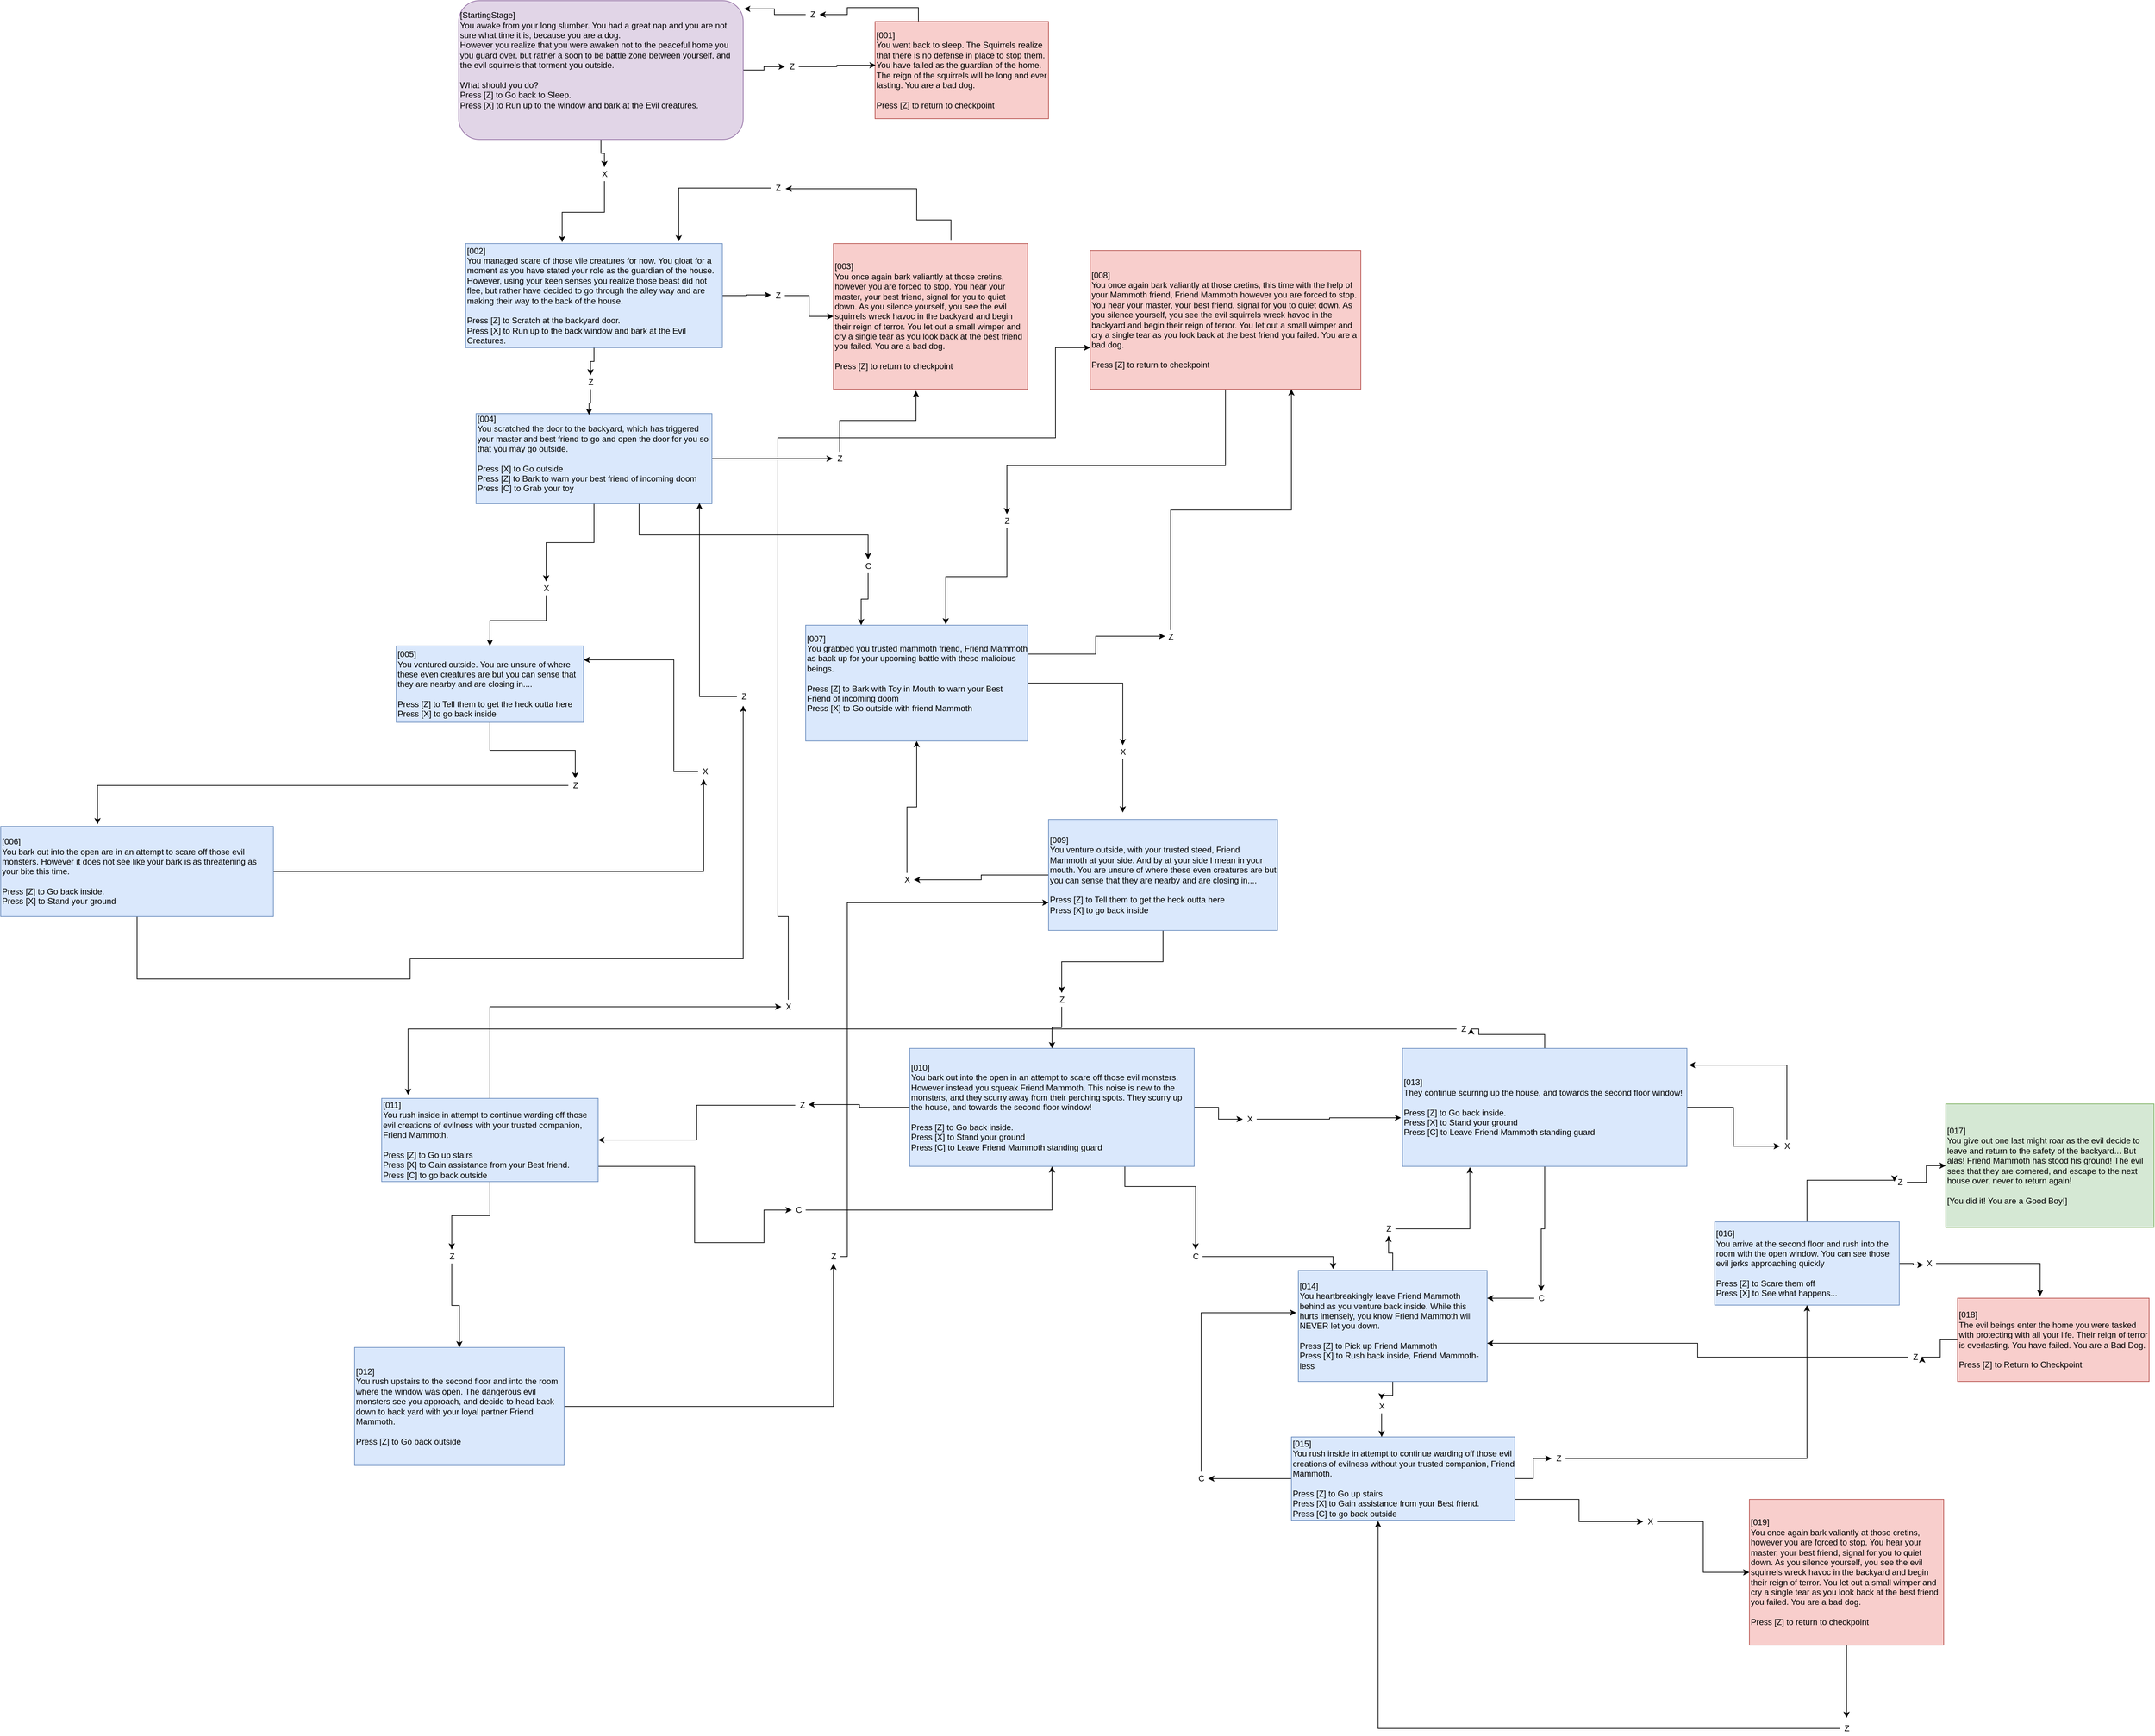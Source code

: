 <mxfile version="12.6.8" type="device"><diagram id="C5RBs43oDa-KdzZeNtuy" name="Page-1"><mxGraphModel dx="11362" dy="4867" grid="1" gridSize="10" guides="1" tooltips="1" connect="1" arrows="1" fold="1" page="1" pageScale="1" pageWidth="827" pageHeight="1169" math="0" shadow="0"><root><mxCell id="WIyWlLk6GJQsqaUBKTNV-0"/><mxCell id="WIyWlLk6GJQsqaUBKTNV-1" parent="WIyWlLk6GJQsqaUBKTNV-0"/><mxCell id="wkeLa1MZYuX9lEdDsvac-35" style="edgeStyle=orthogonalEdgeStyle;rounded=0;orthogonalLoop=1;jettySize=auto;html=1;exitX=0.5;exitY=1;exitDx=0;exitDy=0;" parent="WIyWlLk6GJQsqaUBKTNV-1" source="WIyWlLk6GJQsqaUBKTNV-3" target="wkeLa1MZYuX9lEdDsvac-34" edge="1"><mxGeometry relative="1" as="geometry"/></mxCell><mxCell id="wkeLa1MZYuX9lEdDsvac-38" style="edgeStyle=orthogonalEdgeStyle;rounded=0;orthogonalLoop=1;jettySize=auto;html=1;" parent="WIyWlLk6GJQsqaUBKTNV-1" source="WIyWlLk6GJQsqaUBKTNV-3" target="wkeLa1MZYuX9lEdDsvac-33" edge="1"><mxGeometry relative="1" as="geometry"/></mxCell><mxCell id="WIyWlLk6GJQsqaUBKTNV-3" value="&lt;div align=&quot;left&quot;&gt;[StartingStage]&lt;/div&gt;&lt;div align=&quot;left&quot;&gt;You awake from your long slumber. You had a great nap and you are not sure what time it is, because you are a dog.&lt;br&gt;However you realize that you were awaken not to the peaceful home you you guard over, but rather a soon to be battle zone between yourself, and the evil squirrels that torment you outside.&lt;/div&gt;&lt;div align=&quot;left&quot;&gt;&lt;br&gt;&lt;/div&gt;&lt;div align=&quot;left&quot;&gt;&lt;div&gt;What should you do?&lt;br&gt;Press [Z] to Go back to Sleep.&lt;br&gt;Press [X] to Run up to the window and bark at the Evil creatures.&lt;/div&gt;&lt;br&gt;&lt;br&gt;&lt;/div&gt;" style="rounded=1;whiteSpace=wrap;html=1;fontSize=12;glass=0;strokeWidth=1;shadow=0;align=left;fillColor=#e1d5e7;strokeColor=#9673a6;" parent="WIyWlLk6GJQsqaUBKTNV-1" vertex="1"><mxGeometry x="-3300" y="10" width="410" height="200" as="geometry"/></mxCell><mxCell id="wkeLa1MZYuX9lEdDsvac-43" style="edgeStyle=orthogonalEdgeStyle;rounded=0;orthogonalLoop=1;jettySize=auto;html=1;exitX=0.25;exitY=0;exitDx=0;exitDy=0;" parent="WIyWlLk6GJQsqaUBKTNV-1" source="wkeLa1MZYuX9lEdDsvac-11" target="wkeLa1MZYuX9lEdDsvac-41" edge="1"><mxGeometry relative="1" as="geometry"/></mxCell><mxCell id="wkeLa1MZYuX9lEdDsvac-11" value="&lt;div align=&quot;left&quot;&gt;[001]&lt;/div&gt;&lt;div align=&quot;left&quot;&gt;You went back to sleep. The Squirrels realize that there is no defense in place to stop them. You have failed as the guardian of the home. The reign of the squirrels will be long and ever lasting. You are a bad dog. &lt;br&gt;&lt;/div&gt;&lt;div align=&quot;left&quot;&gt;&lt;br&gt;&lt;/div&gt;&lt;div align=&quot;left&quot;&gt;Press [Z] to return to checkpoint&lt;br&gt;&lt;/div&gt;" style="rounded=0;whiteSpace=wrap;html=1;align=left;fillColor=#f8cecc;strokeColor=#b85450;" parent="WIyWlLk6GJQsqaUBKTNV-1" vertex="1"><mxGeometry x="-2700" y="40" width="250" height="140" as="geometry"/></mxCell><mxCell id="wkeLa1MZYuX9lEdDsvac-48" style="edgeStyle=orthogonalEdgeStyle;rounded=0;orthogonalLoop=1;jettySize=auto;html=1;entryX=0;entryY=0.45;entryDx=0;entryDy=0;entryPerimeter=0;" parent="WIyWlLk6GJQsqaUBKTNV-1" source="wkeLa1MZYuX9lEdDsvac-18" target="wkeLa1MZYuX9lEdDsvac-46" edge="1"><mxGeometry relative="1" as="geometry"/></mxCell><mxCell id="-oC3RL247gj_wYVzDNam-2" style="edgeStyle=orthogonalEdgeStyle;rounded=0;orthogonalLoop=1;jettySize=auto;html=1;" edge="1" parent="WIyWlLk6GJQsqaUBKTNV-1" source="wkeLa1MZYuX9lEdDsvac-18" target="-oC3RL247gj_wYVzDNam-1"><mxGeometry relative="1" as="geometry"/></mxCell><mxCell id="wkeLa1MZYuX9lEdDsvac-18" value="&lt;div align=&quot;left&quot;&gt;[002]&lt;/div&gt;&lt;div align=&quot;left&quot;&gt;You managed scare of those vile creatures for now. You gloat for a moment as you have stated your role as the guardian of the house. However, using your keen senses you realize those beast did not flee, but rather have decided to go through the alley way and are making their way to the back of the house.&lt;/div&gt;&lt;div align=&quot;left&quot;&gt;&lt;br&gt;&lt;/div&gt;&lt;div align=&quot;left&quot;&gt;Press [Z] to Scratch at the backyard door.&lt;/div&gt;&lt;div align=&quot;left&quot;&gt;Press [X] to Run up to the back window and bark at the Evil Creatures.&lt;br&gt;&lt;/div&gt;" style="rounded=0;whiteSpace=wrap;html=1;align=left;fillColor=#dae8fc;strokeColor=#6c8ebf;" parent="WIyWlLk6GJQsqaUBKTNV-1" vertex="1"><mxGeometry x="-3290" y="360" width="370" height="150" as="geometry"/></mxCell><mxCell id="wkeLa1MZYuX9lEdDsvac-54" style="edgeStyle=orthogonalEdgeStyle;rounded=0;orthogonalLoop=1;jettySize=auto;html=1;entryX=1.05;entryY=0.55;entryDx=0;entryDy=0;entryPerimeter=0;exitX=0.605;exitY=-0.019;exitDx=0;exitDy=0;exitPerimeter=0;" parent="WIyWlLk6GJQsqaUBKTNV-1" source="wkeLa1MZYuX9lEdDsvac-20" target="wkeLa1MZYuX9lEdDsvac-51" edge="1"><mxGeometry relative="1" as="geometry"><mxPoint x="-2630" y="270" as="targetPoint"/><mxPoint x="-2570" y="270" as="sourcePoint"/><Array as="points"><mxPoint x="-2640" y="326"/><mxPoint x="-2640" y="281"/></Array></mxGeometry></mxCell><mxCell id="wkeLa1MZYuX9lEdDsvac-20" value="&lt;div align=&quot;left&quot;&gt;[003]&lt;/div&gt;&lt;div align=&quot;left&quot;&gt;You once again bark valiantly at those cretins, however you are forced to stop. You hear your master, your best friend, signal for you to quiet down. As you silence yourself, you see the evil squirrels wreck havoc in the backyard and begin their reign of terror. You let out a small wimper and cry a single tear as you look back at the best friend you failed. You are a bad dog.&lt;/div&gt;&lt;div align=&quot;left&quot;&gt;&lt;br&gt;&lt;/div&gt;&lt;div align=&quot;left&quot;&gt;Press [Z] to return to checkpoint&lt;br&gt;&lt;/div&gt;" style="rounded=0;whiteSpace=wrap;html=1;align=left;fillColor=#f8cecc;strokeColor=#b85450;" parent="WIyWlLk6GJQsqaUBKTNV-1" vertex="1"><mxGeometry x="-2760" y="360" width="280" height="210" as="geometry"/></mxCell><mxCell id="wkeLa1MZYuX9lEdDsvac-39" style="edgeStyle=orthogonalEdgeStyle;rounded=0;orthogonalLoop=1;jettySize=auto;html=1;entryX=0.004;entryY=0.45;entryDx=0;entryDy=0;entryPerimeter=0;" parent="WIyWlLk6GJQsqaUBKTNV-1" source="wkeLa1MZYuX9lEdDsvac-33" target="wkeLa1MZYuX9lEdDsvac-11" edge="1"><mxGeometry relative="1" as="geometry"/></mxCell><mxCell id="wkeLa1MZYuX9lEdDsvac-33" value="Z" style="text;html=1;align=center;verticalAlign=middle;resizable=0;points=[];autosize=1;" parent="WIyWlLk6GJQsqaUBKTNV-1" vertex="1"><mxGeometry x="-2830" y="95" width="20" height="20" as="geometry"/></mxCell><mxCell id="wkeLa1MZYuX9lEdDsvac-36" style="edgeStyle=orthogonalEdgeStyle;rounded=0;orthogonalLoop=1;jettySize=auto;html=1;entryX=0.376;entryY=-0.013;entryDx=0;entryDy=0;entryPerimeter=0;" parent="WIyWlLk6GJQsqaUBKTNV-1" source="wkeLa1MZYuX9lEdDsvac-34" target="wkeLa1MZYuX9lEdDsvac-18" edge="1"><mxGeometry relative="1" as="geometry"/></mxCell><mxCell id="wkeLa1MZYuX9lEdDsvac-34" value="X" style="text;html=1;align=center;verticalAlign=middle;resizable=0;points=[];autosize=1;" parent="WIyWlLk6GJQsqaUBKTNV-1" vertex="1"><mxGeometry x="-3100" y="250" width="20" height="20" as="geometry"/></mxCell><mxCell id="wkeLa1MZYuX9lEdDsvac-42" style="edgeStyle=orthogonalEdgeStyle;rounded=0;orthogonalLoop=1;jettySize=auto;html=1;entryX=1.003;entryY=0.059;entryDx=0;entryDy=0;entryPerimeter=0;" parent="WIyWlLk6GJQsqaUBKTNV-1" source="wkeLa1MZYuX9lEdDsvac-41" target="WIyWlLk6GJQsqaUBKTNV-3" edge="1"><mxGeometry relative="1" as="geometry"/></mxCell><mxCell id="wkeLa1MZYuX9lEdDsvac-41" value="Z" style="text;html=1;align=center;verticalAlign=middle;resizable=0;points=[];autosize=1;" parent="WIyWlLk6GJQsqaUBKTNV-1" vertex="1"><mxGeometry x="-2800" y="20" width="20" height="20" as="geometry"/></mxCell><mxCell id="wkeLa1MZYuX9lEdDsvac-49" style="edgeStyle=orthogonalEdgeStyle;rounded=0;orthogonalLoop=1;jettySize=auto;html=1;entryX=0;entryY=0.5;entryDx=0;entryDy=0;" parent="WIyWlLk6GJQsqaUBKTNV-1" source="wkeLa1MZYuX9lEdDsvac-46" target="wkeLa1MZYuX9lEdDsvac-20" edge="1"><mxGeometry relative="1" as="geometry"/></mxCell><mxCell id="wkeLa1MZYuX9lEdDsvac-46" value="Z" style="text;html=1;align=center;verticalAlign=middle;resizable=0;points=[];autosize=1;" parent="WIyWlLk6GJQsqaUBKTNV-1" vertex="1"><mxGeometry x="-2850" y="425" width="20" height="20" as="geometry"/></mxCell><mxCell id="wkeLa1MZYuX9lEdDsvac-53" style="edgeStyle=orthogonalEdgeStyle;rounded=0;orthogonalLoop=1;jettySize=auto;html=1;entryX=0.83;entryY=-0.02;entryDx=0;entryDy=0;entryPerimeter=0;" parent="WIyWlLk6GJQsqaUBKTNV-1" source="wkeLa1MZYuX9lEdDsvac-51" target="wkeLa1MZYuX9lEdDsvac-18" edge="1"><mxGeometry relative="1" as="geometry"/></mxCell><mxCell id="wkeLa1MZYuX9lEdDsvac-51" value="Z" style="text;html=1;align=center;verticalAlign=middle;resizable=0;points=[];autosize=1;" parent="WIyWlLk6GJQsqaUBKTNV-1" vertex="1"><mxGeometry x="-2850" y="270" width="20" height="20" as="geometry"/></mxCell><mxCell id="-oC3RL247gj_wYVzDNam-6" style="edgeStyle=orthogonalEdgeStyle;rounded=0;orthogonalLoop=1;jettySize=auto;html=1;exitX=1;exitY=0.5;exitDx=0;exitDy=0;" edge="1" parent="WIyWlLk6GJQsqaUBKTNV-1" source="-oC3RL247gj_wYVzDNam-0" target="-oC3RL247gj_wYVzDNam-5"><mxGeometry relative="1" as="geometry"/></mxCell><mxCell id="-oC3RL247gj_wYVzDNam-11" style="edgeStyle=orthogonalEdgeStyle;rounded=0;orthogonalLoop=1;jettySize=auto;html=1;" edge="1" parent="WIyWlLk6GJQsqaUBKTNV-1" source="-oC3RL247gj_wYVzDNam-0" target="-oC3RL247gj_wYVzDNam-10"><mxGeometry relative="1" as="geometry"/></mxCell><mxCell id="-oC3RL247gj_wYVzDNam-27" style="edgeStyle=orthogonalEdgeStyle;rounded=0;orthogonalLoop=1;jettySize=auto;html=1;" edge="1" parent="WIyWlLk6GJQsqaUBKTNV-1" source="-oC3RL247gj_wYVzDNam-0" target="-oC3RL247gj_wYVzDNam-26"><mxGeometry relative="1" as="geometry"><Array as="points"><mxPoint x="-3040" y="780"/><mxPoint x="-2710" y="780"/></Array></mxGeometry></mxCell><mxCell id="-oC3RL247gj_wYVzDNam-0" value="&lt;div align=&quot;left&quot;&gt;[004]&lt;/div&gt;&lt;div align=&quot;left&quot;&gt;You scratched the door to the backyard, which has triggered your master and best friend to go and open the door for you so that you may go outside.&lt;/div&gt;&lt;div align=&quot;left&quot;&gt;&lt;br&gt;&lt;/div&gt;&lt;div align=&quot;left&quot;&gt;Press [X] to Go outside&lt;/div&gt;&lt;div align=&quot;left&quot;&gt;Press [Z] to Bark to warn your best friend of incoming doom&lt;/div&gt;&lt;div align=&quot;left&quot;&gt;Press [C] to Grab your toy&lt;br&gt;&lt;/div&gt;&lt;div align=&quot;left&quot;&gt;&lt;br&gt;&lt;/div&gt;" style="rounded=0;whiteSpace=wrap;html=1;align=left;fillColor=#dae8fc;strokeColor=#6c8ebf;" vertex="1" parent="WIyWlLk6GJQsqaUBKTNV-1"><mxGeometry x="-3275" y="605" width="340" height="130" as="geometry"/></mxCell><mxCell id="-oC3RL247gj_wYVzDNam-3" style="edgeStyle=orthogonalEdgeStyle;rounded=0;orthogonalLoop=1;jettySize=auto;html=1;entryX=0.479;entryY=0.015;entryDx=0;entryDy=0;entryPerimeter=0;" edge="1" parent="WIyWlLk6GJQsqaUBKTNV-1" source="-oC3RL247gj_wYVzDNam-1" target="-oC3RL247gj_wYVzDNam-0"><mxGeometry relative="1" as="geometry"/></mxCell><mxCell id="-oC3RL247gj_wYVzDNam-1" value="Z" style="text;html=1;align=center;verticalAlign=middle;resizable=0;points=[];autosize=1;" vertex="1" parent="WIyWlLk6GJQsqaUBKTNV-1"><mxGeometry x="-3120" y="550" width="20" height="20" as="geometry"/></mxCell><mxCell id="-oC3RL247gj_wYVzDNam-16" style="edgeStyle=orthogonalEdgeStyle;rounded=0;orthogonalLoop=1;jettySize=auto;html=1;exitX=0.5;exitY=1;exitDx=0;exitDy=0;" edge="1" parent="WIyWlLk6GJQsqaUBKTNV-1" source="-oC3RL247gj_wYVzDNam-4" target="-oC3RL247gj_wYVzDNam-15"><mxGeometry relative="1" as="geometry"/></mxCell><mxCell id="-oC3RL247gj_wYVzDNam-4" value="&lt;div align=&quot;left&quot;&gt;[005]&lt;/div&gt;&lt;div align=&quot;left&quot;&gt;You ventured outside. You are unsure of where these even creatures are but you can sense that they are nearby and are closing in....&lt;/div&gt;&lt;div align=&quot;left&quot;&gt;&lt;br&gt;&lt;/div&gt;&lt;div align=&quot;left&quot;&gt;Press [Z] to Tell them to get the heck outta here&lt;/div&gt;&lt;div align=&quot;left&quot;&gt;Press [X] to go back inside&lt;br&gt;&lt;/div&gt;" style="rounded=0;whiteSpace=wrap;html=1;align=left;fillColor=#dae8fc;strokeColor=#6c8ebf;" vertex="1" parent="WIyWlLk6GJQsqaUBKTNV-1"><mxGeometry x="-3390" y="940" width="270" height="110" as="geometry"/></mxCell><mxCell id="-oC3RL247gj_wYVzDNam-7" style="edgeStyle=orthogonalEdgeStyle;rounded=0;orthogonalLoop=1;jettySize=auto;html=1;entryX=0.425;entryY=1.01;entryDx=0;entryDy=0;entryPerimeter=0;" edge="1" parent="WIyWlLk6GJQsqaUBKTNV-1" source="-oC3RL247gj_wYVzDNam-5" target="wkeLa1MZYuX9lEdDsvac-20"><mxGeometry relative="1" as="geometry"/></mxCell><mxCell id="-oC3RL247gj_wYVzDNam-5" value="Z" style="text;html=1;align=center;verticalAlign=middle;resizable=0;points=[];autosize=1;" vertex="1" parent="WIyWlLk6GJQsqaUBKTNV-1"><mxGeometry x="-2761" y="660" width="20" height="20" as="geometry"/></mxCell><mxCell id="-oC3RL247gj_wYVzDNam-12" style="edgeStyle=orthogonalEdgeStyle;rounded=0;orthogonalLoop=1;jettySize=auto;html=1;" edge="1" parent="WIyWlLk6GJQsqaUBKTNV-1" source="-oC3RL247gj_wYVzDNam-10" target="-oC3RL247gj_wYVzDNam-4"><mxGeometry relative="1" as="geometry"/></mxCell><mxCell id="-oC3RL247gj_wYVzDNam-10" value="X" style="text;html=1;align=center;verticalAlign=middle;resizable=0;points=[];autosize=1;" vertex="1" parent="WIyWlLk6GJQsqaUBKTNV-1"><mxGeometry x="-3184" y="847" width="20" height="20" as="geometry"/></mxCell><mxCell id="-oC3RL247gj_wYVzDNam-22" style="edgeStyle=orthogonalEdgeStyle;rounded=0;orthogonalLoop=1;jettySize=auto;html=1;entryX=0.4;entryY=1.05;entryDx=0;entryDy=0;entryPerimeter=0;" edge="1" parent="WIyWlLk6GJQsqaUBKTNV-1" source="-oC3RL247gj_wYVzDNam-13" target="-oC3RL247gj_wYVzDNam-18"><mxGeometry relative="1" as="geometry"/></mxCell><mxCell id="-oC3RL247gj_wYVzDNam-24" style="edgeStyle=orthogonalEdgeStyle;rounded=0;orthogonalLoop=1;jettySize=auto;html=1;entryX=0.45;entryY=1.15;entryDx=0;entryDy=0;entryPerimeter=0;" edge="1" parent="WIyWlLk6GJQsqaUBKTNV-1" source="-oC3RL247gj_wYVzDNam-13" target="-oC3RL247gj_wYVzDNam-23"><mxGeometry relative="1" as="geometry"><Array as="points"><mxPoint x="-3763" y="1420"/><mxPoint x="-3370" y="1420"/><mxPoint x="-3370" y="1390"/><mxPoint x="-2890" y="1390"/></Array></mxGeometry></mxCell><mxCell id="-oC3RL247gj_wYVzDNam-13" value="&lt;div align=&quot;left&quot;&gt;[006]&lt;/div&gt;&lt;div align=&quot;left&quot;&gt;You bark out into the open are in an attempt to scare off those evil monsters. However it does not see like your bark is as threatening as your bite this time.&lt;/div&gt;&lt;div align=&quot;left&quot;&gt;&lt;br&gt;&lt;/div&gt;&lt;div align=&quot;left&quot;&gt;Press [Z] to Go back inside.&lt;/div&gt;&lt;div align=&quot;left&quot;&gt;Press [X] to Stand your ground&lt;br&gt;&lt;/div&gt;" style="rounded=0;whiteSpace=wrap;html=1;align=left;fillColor=#dae8fc;strokeColor=#6c8ebf;" vertex="1" parent="WIyWlLk6GJQsqaUBKTNV-1"><mxGeometry x="-3960" y="1200" width="393" height="130" as="geometry"/></mxCell><mxCell id="-oC3RL247gj_wYVzDNam-17" style="edgeStyle=orthogonalEdgeStyle;rounded=0;orthogonalLoop=1;jettySize=auto;html=1;entryX=0.355;entryY=-0.023;entryDx=0;entryDy=0;entryPerimeter=0;" edge="1" parent="WIyWlLk6GJQsqaUBKTNV-1" source="-oC3RL247gj_wYVzDNam-15" target="-oC3RL247gj_wYVzDNam-13"><mxGeometry relative="1" as="geometry"/></mxCell><mxCell id="-oC3RL247gj_wYVzDNam-15" value="Z" style="text;html=1;align=center;verticalAlign=middle;resizable=0;points=[];autosize=1;" vertex="1" parent="WIyWlLk6GJQsqaUBKTNV-1"><mxGeometry x="-3142" y="1131" width="20" height="20" as="geometry"/></mxCell><mxCell id="-oC3RL247gj_wYVzDNam-21" style="edgeStyle=orthogonalEdgeStyle;rounded=0;orthogonalLoop=1;jettySize=auto;html=1;entryX=1;entryY=0.182;entryDx=0;entryDy=0;entryPerimeter=0;" edge="1" parent="WIyWlLk6GJQsqaUBKTNV-1" source="-oC3RL247gj_wYVzDNam-18" target="-oC3RL247gj_wYVzDNam-4"><mxGeometry relative="1" as="geometry"><Array as="points"><mxPoint x="-2990" y="1121"/><mxPoint x="-2990" y="960"/></Array></mxGeometry></mxCell><mxCell id="-oC3RL247gj_wYVzDNam-18" value="X" style="text;html=1;align=center;verticalAlign=middle;resizable=0;points=[];autosize=1;" vertex="1" parent="WIyWlLk6GJQsqaUBKTNV-1"><mxGeometry x="-2955" y="1111" width="20" height="20" as="geometry"/></mxCell><mxCell id="-oC3RL247gj_wYVzDNam-25" style="edgeStyle=orthogonalEdgeStyle;rounded=0;orthogonalLoop=1;jettySize=auto;html=1;entryX=0.947;entryY=0.992;entryDx=0;entryDy=0;entryPerimeter=0;" edge="1" parent="WIyWlLk6GJQsqaUBKTNV-1" source="-oC3RL247gj_wYVzDNam-23" target="-oC3RL247gj_wYVzDNam-0"><mxGeometry relative="1" as="geometry"/></mxCell><mxCell id="-oC3RL247gj_wYVzDNam-23" value="Z" style="text;html=1;align=center;verticalAlign=middle;resizable=0;points=[];autosize=1;" vertex="1" parent="WIyWlLk6GJQsqaUBKTNV-1"><mxGeometry x="-2899" y="1003" width="20" height="20" as="geometry"/></mxCell><mxCell id="-oC3RL247gj_wYVzDNam-29" style="edgeStyle=orthogonalEdgeStyle;rounded=0;orthogonalLoop=1;jettySize=auto;html=1;entryX=0.25;entryY=0;entryDx=0;entryDy=0;" edge="1" parent="WIyWlLk6GJQsqaUBKTNV-1" source="-oC3RL247gj_wYVzDNam-26" target="-oC3RL247gj_wYVzDNam-28"><mxGeometry relative="1" as="geometry"/></mxCell><mxCell id="-oC3RL247gj_wYVzDNam-26" value="C" style="text;html=1;align=center;verticalAlign=middle;resizable=0;points=[];autosize=1;" vertex="1" parent="WIyWlLk6GJQsqaUBKTNV-1"><mxGeometry x="-2720" y="815" width="20" height="20" as="geometry"/></mxCell><mxCell id="-oC3RL247gj_wYVzDNam-37" style="edgeStyle=orthogonalEdgeStyle;rounded=0;orthogonalLoop=1;jettySize=auto;html=1;exitX=1;exitY=0.25;exitDx=0;exitDy=0;entryX=0.1;entryY=0.45;entryDx=0;entryDy=0;entryPerimeter=0;" edge="1" parent="WIyWlLk6GJQsqaUBKTNV-1" source="-oC3RL247gj_wYVzDNam-28" target="-oC3RL247gj_wYVzDNam-36"><mxGeometry relative="1" as="geometry"/></mxCell><mxCell id="-oC3RL247gj_wYVzDNam-48" style="edgeStyle=orthogonalEdgeStyle;rounded=0;orthogonalLoop=1;jettySize=auto;html=1;" edge="1" parent="WIyWlLk6GJQsqaUBKTNV-1" source="-oC3RL247gj_wYVzDNam-28" target="-oC3RL247gj_wYVzDNam-47"><mxGeometry relative="1" as="geometry"><mxPoint x="-2320" y="1020" as="targetPoint"/></mxGeometry></mxCell><mxCell id="-oC3RL247gj_wYVzDNam-28" value="&lt;div align=&quot;left&quot;&gt;[007]&lt;/div&gt;&lt;div align=&quot;left&quot;&gt;You grabbed you trusted mammoth friend, Friend Mammoth as back up for your upcoming battle with these malicious beings.&lt;/div&gt;&lt;div align=&quot;left&quot;&gt;&lt;br&gt;&lt;/div&gt;&lt;div align=&quot;left&quot;&gt;Press [Z] to Bark with Toy in Mouth to warn your Best Friend of incoming doom&lt;/div&gt;&lt;div align=&quot;left&quot;&gt;Press [X] to Go outside with friend Mammoth&lt;br&gt;&lt;/div&gt;&lt;div align=&quot;left&quot;&gt;&lt;br&gt;&lt;/div&gt;&lt;div align=&quot;left&quot;&gt;&lt;br&gt;&lt;/div&gt;" style="rounded=0;whiteSpace=wrap;html=1;align=left;fillColor=#dae8fc;strokeColor=#6c8ebf;" vertex="1" parent="WIyWlLk6GJQsqaUBKTNV-1"><mxGeometry x="-2800" y="910" width="320" height="167" as="geometry"/></mxCell><mxCell id="-oC3RL247gj_wYVzDNam-33" style="edgeStyle=orthogonalEdgeStyle;rounded=0;orthogonalLoop=1;jettySize=auto;html=1;" edge="1" parent="WIyWlLk6GJQsqaUBKTNV-1" source="-oC3RL247gj_wYVzDNam-30" target="-oC3RL247gj_wYVzDNam-32"><mxGeometry relative="1" as="geometry"><mxPoint x="-2350" y="780" as="targetPoint"/><Array as="points"><mxPoint x="-2195" y="680"/><mxPoint x="-2510" y="680"/></Array></mxGeometry></mxCell><mxCell id="-oC3RL247gj_wYVzDNam-30" value="&lt;div align=&quot;left&quot;&gt;[008]&lt;/div&gt;&lt;div align=&quot;left&quot;&gt;You once again bark valiantly at those cretins, this time with the help of your Mammoth friend, Friend Mammoth however you are forced to stop. You hear your master, your best friend, signal for you to quiet down. As you silence yourself, you see the evil squirrels wreck havoc in the backyard and begin their reign of terror. You let out a small wimper and cry a single tear as you look back at the best friend you failed. You are a bad dog.&lt;/div&gt;&lt;div align=&quot;left&quot;&gt;&lt;br&gt;&lt;/div&gt;&lt;div align=&quot;left&quot;&gt;Press [Z] to return to checkpoint&lt;br&gt;&lt;/div&gt;" style="rounded=0;whiteSpace=wrap;html=1;align=left;fillColor=#f8cecc;strokeColor=#b85450;" vertex="1" parent="WIyWlLk6GJQsqaUBKTNV-1"><mxGeometry x="-2390" y="370" width="390" height="200" as="geometry"/></mxCell><mxCell id="-oC3RL247gj_wYVzDNam-35" style="edgeStyle=orthogonalEdgeStyle;rounded=0;orthogonalLoop=1;jettySize=auto;html=1;entryX=0.631;entryY=-0.006;entryDx=0;entryDy=0;entryPerimeter=0;" edge="1" parent="WIyWlLk6GJQsqaUBKTNV-1" source="-oC3RL247gj_wYVzDNam-32" target="-oC3RL247gj_wYVzDNam-28"><mxGeometry relative="1" as="geometry"/></mxCell><mxCell id="-oC3RL247gj_wYVzDNam-32" value="Z" style="text;html=1;align=center;verticalAlign=middle;resizable=0;points=[];autosize=1;" vertex="1" parent="WIyWlLk6GJQsqaUBKTNV-1"><mxGeometry x="-2520" y="750" width="20" height="20" as="geometry"/></mxCell><mxCell id="-oC3RL247gj_wYVzDNam-38" style="edgeStyle=orthogonalEdgeStyle;rounded=0;orthogonalLoop=1;jettySize=auto;html=1;" edge="1" parent="WIyWlLk6GJQsqaUBKTNV-1" source="-oC3RL247gj_wYVzDNam-36" target="-oC3RL247gj_wYVzDNam-30"><mxGeometry relative="1" as="geometry"><Array as="points"><mxPoint x="-2274" y="744"/><mxPoint x="-2100" y="744"/></Array></mxGeometry></mxCell><mxCell id="-oC3RL247gj_wYVzDNam-36" value="Z" style="text;html=1;align=center;verticalAlign=middle;resizable=0;points=[];autosize=1;" vertex="1" parent="WIyWlLk6GJQsqaUBKTNV-1"><mxGeometry x="-2284" y="917" width="20" height="20" as="geometry"/></mxCell><mxCell id="-oC3RL247gj_wYVzDNam-45" style="edgeStyle=orthogonalEdgeStyle;rounded=0;orthogonalLoop=1;jettySize=auto;html=1;exitX=0;exitY=0.5;exitDx=0;exitDy=0;" edge="1" parent="WIyWlLk6GJQsqaUBKTNV-1" source="-oC3RL247gj_wYVzDNam-39" target="-oC3RL247gj_wYVzDNam-44"><mxGeometry relative="1" as="geometry"/></mxCell><mxCell id="-oC3RL247gj_wYVzDNam-51" style="edgeStyle=orthogonalEdgeStyle;rounded=0;orthogonalLoop=1;jettySize=auto;html=1;" edge="1" parent="WIyWlLk6GJQsqaUBKTNV-1" source="-oC3RL247gj_wYVzDNam-39" target="-oC3RL247gj_wYVzDNam-50"><mxGeometry relative="1" as="geometry"/></mxCell><mxCell id="-oC3RL247gj_wYVzDNam-39" value="&lt;div align=&quot;left&quot;&gt;[009]&lt;/div&gt;&lt;div align=&quot;left&quot;&gt;You venture outside, with your trusted steed, Friend Mammoth at your side. And by at your side I mean in your mouth. You are unsure of where these even creatures are but you can sense that they are nearby and are closing in....&lt;/div&gt;&lt;div align=&quot;left&quot;&gt;&lt;br&gt;&lt;/div&gt;&lt;div align=&quot;left&quot;&gt;Press [Z] to Tell them to get the heck outta here&lt;/div&gt;&lt;div align=&quot;left&quot;&gt;Press [X] to go back inside&lt;br&gt;&lt;/div&gt;" style="rounded=0;whiteSpace=wrap;html=1;align=left;fillColor=#dae8fc;strokeColor=#6c8ebf;" vertex="1" parent="WIyWlLk6GJQsqaUBKTNV-1"><mxGeometry x="-2450" y="1190" width="330" height="160" as="geometry"/></mxCell><mxCell id="-oC3RL247gj_wYVzDNam-55" style="edgeStyle=orthogonalEdgeStyle;rounded=0;orthogonalLoop=1;jettySize=auto;html=1;entryX=0.95;entryY=0.45;entryDx=0;entryDy=0;entryPerimeter=0;" edge="1" parent="WIyWlLk6GJQsqaUBKTNV-1" source="-oC3RL247gj_wYVzDNam-43" target="-oC3RL247gj_wYVzDNam-54"><mxGeometry relative="1" as="geometry"/></mxCell><mxCell id="-oC3RL247gj_wYVzDNam-79" style="edgeStyle=orthogonalEdgeStyle;rounded=0;orthogonalLoop=1;jettySize=auto;html=1;" edge="1" parent="WIyWlLk6GJQsqaUBKTNV-1" source="-oC3RL247gj_wYVzDNam-43" target="-oC3RL247gj_wYVzDNam-78"><mxGeometry relative="1" as="geometry"/></mxCell><mxCell id="-oC3RL247gj_wYVzDNam-123" style="edgeStyle=orthogonalEdgeStyle;rounded=0;orthogonalLoop=1;jettySize=auto;html=1;" edge="1" parent="WIyWlLk6GJQsqaUBKTNV-1" source="-oC3RL247gj_wYVzDNam-43" target="-oC3RL247gj_wYVzDNam-122"><mxGeometry relative="1" as="geometry"><Array as="points"><mxPoint x="-2340" y="1719"/><mxPoint x="-2238" y="1719"/></Array></mxGeometry></mxCell><mxCell id="-oC3RL247gj_wYVzDNam-43" value="&lt;div align=&quot;left&quot;&gt;[010]&lt;/div&gt;&lt;div align=&quot;left&quot;&gt;You bark out into the open in an attempt to scare off those evil monsters. However instead you squeak Friend Mammoth. This noise is new to the monsters, and they scurry away from their perching spots. They scurry up the house, and towards the second floor window!&lt;/div&gt;&lt;div align=&quot;left&quot;&gt;&lt;br&gt;&lt;/div&gt;&lt;div align=&quot;left&quot;&gt;Press [Z] to Go back inside.&lt;/div&gt;&lt;div align=&quot;left&quot;&gt;Press [X] to Stand your ground&lt;/div&gt;&lt;div align=&quot;left&quot;&gt;Press [C] to Leave Friend Mammoth standing guard&lt;br&gt;&lt;/div&gt;" style="rounded=0;whiteSpace=wrap;html=1;align=left;fillColor=#dae8fc;strokeColor=#6c8ebf;" vertex="1" parent="WIyWlLk6GJQsqaUBKTNV-1"><mxGeometry x="-2650" y="1520" width="410" height="170" as="geometry"/></mxCell><mxCell id="-oC3RL247gj_wYVzDNam-46" style="edgeStyle=orthogonalEdgeStyle;rounded=0;orthogonalLoop=1;jettySize=auto;html=1;" edge="1" parent="WIyWlLk6GJQsqaUBKTNV-1" source="-oC3RL247gj_wYVzDNam-44" target="-oC3RL247gj_wYVzDNam-28"><mxGeometry relative="1" as="geometry"/></mxCell><mxCell id="-oC3RL247gj_wYVzDNam-44" value="X" style="text;html=1;align=center;verticalAlign=middle;resizable=0;points=[];autosize=1;" vertex="1" parent="WIyWlLk6GJQsqaUBKTNV-1"><mxGeometry x="-2664" y="1267" width="20" height="20" as="geometry"/></mxCell><mxCell id="-oC3RL247gj_wYVzDNam-49" style="edgeStyle=orthogonalEdgeStyle;rounded=0;orthogonalLoop=1;jettySize=auto;html=1;" edge="1" parent="WIyWlLk6GJQsqaUBKTNV-1" source="-oC3RL247gj_wYVzDNam-47"><mxGeometry relative="1" as="geometry"><mxPoint x="-2343" y="1180" as="targetPoint"/></mxGeometry></mxCell><mxCell id="-oC3RL247gj_wYVzDNam-47" value="X" style="text;html=1;align=center;verticalAlign=middle;resizable=0;points=[];autosize=1;" vertex="1" parent="WIyWlLk6GJQsqaUBKTNV-1"><mxGeometry x="-2353" y="1083" width="20" height="20" as="geometry"/></mxCell><mxCell id="-oC3RL247gj_wYVzDNam-52" style="edgeStyle=orthogonalEdgeStyle;rounded=0;orthogonalLoop=1;jettySize=auto;html=1;" edge="1" parent="WIyWlLk6GJQsqaUBKTNV-1" source="-oC3RL247gj_wYVzDNam-50" target="-oC3RL247gj_wYVzDNam-43"><mxGeometry relative="1" as="geometry"/></mxCell><mxCell id="-oC3RL247gj_wYVzDNam-50" value="Z" style="text;html=1;align=center;verticalAlign=middle;resizable=0;points=[];autosize=1;" vertex="1" parent="WIyWlLk6GJQsqaUBKTNV-1"><mxGeometry x="-2441" y="1440" width="20" height="20" as="geometry"/></mxCell><mxCell id="-oC3RL247gj_wYVzDNam-57" style="edgeStyle=orthogonalEdgeStyle;rounded=0;orthogonalLoop=1;jettySize=auto;html=1;" edge="1" parent="WIyWlLk6GJQsqaUBKTNV-1" source="-oC3RL247gj_wYVzDNam-53" target="-oC3RL247gj_wYVzDNam-58"><mxGeometry relative="1" as="geometry"><mxPoint x="-3084" y="1800" as="targetPoint"/></mxGeometry></mxCell><mxCell id="-oC3RL247gj_wYVzDNam-68" style="edgeStyle=orthogonalEdgeStyle;rounded=0;orthogonalLoop=1;jettySize=auto;html=1;" edge="1" parent="WIyWlLk6GJQsqaUBKTNV-1" source="-oC3RL247gj_wYVzDNam-53" target="-oC3RL247gj_wYVzDNam-67"><mxGeometry relative="1" as="geometry"><Array as="points"><mxPoint x="-3084" y="1460"/><mxPoint x="-2820" y="1460"/></Array></mxGeometry></mxCell><mxCell id="-oC3RL247gj_wYVzDNam-71" style="edgeStyle=orthogonalEdgeStyle;rounded=0;orthogonalLoop=1;jettySize=auto;html=1;entryX=0;entryY=0.5;entryDx=0;entryDy=0;entryPerimeter=0;" edge="1" parent="WIyWlLk6GJQsqaUBKTNV-1" source="-oC3RL247gj_wYVzDNam-53" target="-oC3RL247gj_wYVzDNam-70"><mxGeometry relative="1" as="geometry"><mxPoint x="-2570" y="1800" as="targetPoint"/><Array as="points"><mxPoint x="-2960" y="1690"/><mxPoint x="-2960" y="1800"/><mxPoint x="-2860" y="1800"/></Array></mxGeometry></mxCell><mxCell id="-oC3RL247gj_wYVzDNam-53" value="&lt;div align=&quot;left&quot;&gt;[011]&lt;/div&gt;&lt;div align=&quot;left&quot;&gt;You rush inside in attempt to continue warding off those evil creations of evilness with your trusted companion, Friend Mammoth.&lt;/div&gt;&lt;div align=&quot;left&quot;&gt;&lt;br&gt;&lt;/div&gt;&lt;div align=&quot;left&quot;&gt;Press [Z] to Go up stairs&lt;/div&gt;&lt;div align=&quot;left&quot;&gt;Press [X] to Gain assistance from your Best friend.&lt;/div&gt;&lt;div align=&quot;left&quot;&gt;Press [C] to go back outside&lt;br&gt;&lt;/div&gt;" style="rounded=0;whiteSpace=wrap;html=1;align=left;fillColor=#dae8fc;strokeColor=#6c8ebf;" vertex="1" parent="WIyWlLk6GJQsqaUBKTNV-1"><mxGeometry x="-3411" y="1592" width="312" height="120" as="geometry"/></mxCell><mxCell id="-oC3RL247gj_wYVzDNam-56" style="edgeStyle=orthogonalEdgeStyle;rounded=0;orthogonalLoop=1;jettySize=auto;html=1;entryX=1;entryY=0.5;entryDx=0;entryDy=0;" edge="1" parent="WIyWlLk6GJQsqaUBKTNV-1" source="-oC3RL247gj_wYVzDNam-54" target="-oC3RL247gj_wYVzDNam-53"><mxGeometry relative="1" as="geometry"/></mxCell><mxCell id="-oC3RL247gj_wYVzDNam-54" value="Z" style="text;html=1;align=center;verticalAlign=middle;resizable=0;points=[];autosize=1;" vertex="1" parent="WIyWlLk6GJQsqaUBKTNV-1"><mxGeometry x="-2815" y="1592" width="20" height="20" as="geometry"/></mxCell><mxCell id="-oC3RL247gj_wYVzDNam-62" style="edgeStyle=orthogonalEdgeStyle;rounded=0;orthogonalLoop=1;jettySize=auto;html=1;" edge="1" parent="WIyWlLk6GJQsqaUBKTNV-1" source="-oC3RL247gj_wYVzDNam-58" target="-oC3RL247gj_wYVzDNam-61"><mxGeometry relative="1" as="geometry"/></mxCell><mxCell id="-oC3RL247gj_wYVzDNam-58" value="Z" style="text;html=1;align=center;verticalAlign=middle;resizable=0;points=[];autosize=1;" vertex="1" parent="WIyWlLk6GJQsqaUBKTNV-1"><mxGeometry x="-3320" y="1810" width="20" height="20" as="geometry"/></mxCell><mxCell id="-oC3RL247gj_wYVzDNam-65" style="edgeStyle=orthogonalEdgeStyle;rounded=0;orthogonalLoop=1;jettySize=auto;html=1;" edge="1" parent="WIyWlLk6GJQsqaUBKTNV-1" source="-oC3RL247gj_wYVzDNam-61" target="-oC3RL247gj_wYVzDNam-64"><mxGeometry relative="1" as="geometry"/></mxCell><mxCell id="-oC3RL247gj_wYVzDNam-61" value="&lt;div align=&quot;left&quot;&gt;[012]&lt;/div&gt;&lt;div align=&quot;left&quot;&gt;You rush upstairs to the second floor and into the room where the window was open. The dangerous evil monsters see you approach, and decide to head back down to back yard with your loyal partner Friend Mammoth.&lt;/div&gt;&lt;div align=&quot;left&quot;&gt;&lt;br&gt;&lt;/div&gt;&lt;div align=&quot;left&quot;&gt;Press [Z] to Go back outside&lt;br&gt;&lt;/div&gt;" style="rounded=0;whiteSpace=wrap;html=1;align=left;fillColor=#dae8fc;strokeColor=#6c8ebf;" vertex="1" parent="WIyWlLk6GJQsqaUBKTNV-1"><mxGeometry x="-3450" y="1951" width="302" height="170" as="geometry"/></mxCell><mxCell id="-oC3RL247gj_wYVzDNam-66" style="edgeStyle=orthogonalEdgeStyle;rounded=0;orthogonalLoop=1;jettySize=auto;html=1;entryX=0;entryY=0.75;entryDx=0;entryDy=0;" edge="1" parent="WIyWlLk6GJQsqaUBKTNV-1" source="-oC3RL247gj_wYVzDNam-64" target="-oC3RL247gj_wYVzDNam-39"><mxGeometry relative="1" as="geometry"><Array as="points"><mxPoint x="-2740" y="1820"/><mxPoint x="-2740" y="1310"/></Array></mxGeometry></mxCell><mxCell id="-oC3RL247gj_wYVzDNam-64" value="Z" style="text;html=1;align=center;verticalAlign=middle;resizable=0;points=[];autosize=1;" vertex="1" parent="WIyWlLk6GJQsqaUBKTNV-1"><mxGeometry x="-2770" y="1810" width="20" height="20" as="geometry"/></mxCell><mxCell id="-oC3RL247gj_wYVzDNam-69" style="edgeStyle=orthogonalEdgeStyle;rounded=0;orthogonalLoop=1;jettySize=auto;html=1;entryX=0;entryY=0.7;entryDx=0;entryDy=0;entryPerimeter=0;" edge="1" parent="WIyWlLk6GJQsqaUBKTNV-1" source="-oC3RL247gj_wYVzDNam-67" target="-oC3RL247gj_wYVzDNam-30"><mxGeometry relative="1" as="geometry"><mxPoint x="-2830" y="730" as="targetPoint"/><Array as="points"><mxPoint x="-2825" y="1330"/><mxPoint x="-2840" y="1330"/><mxPoint x="-2840" y="640"/><mxPoint x="-2440" y="640"/><mxPoint x="-2440" y="510"/></Array></mxGeometry></mxCell><mxCell id="-oC3RL247gj_wYVzDNam-67" value="X" style="text;html=1;align=center;verticalAlign=middle;resizable=0;points=[];autosize=1;" vertex="1" parent="WIyWlLk6GJQsqaUBKTNV-1"><mxGeometry x="-2835" y="1450" width="20" height="20" as="geometry"/></mxCell><mxCell id="-oC3RL247gj_wYVzDNam-76" style="edgeStyle=orthogonalEdgeStyle;rounded=0;orthogonalLoop=1;jettySize=auto;html=1;" edge="1" parent="WIyWlLk6GJQsqaUBKTNV-1" source="-oC3RL247gj_wYVzDNam-70" target="-oC3RL247gj_wYVzDNam-43"><mxGeometry relative="1" as="geometry"/></mxCell><mxCell id="-oC3RL247gj_wYVzDNam-70" value="C" style="text;html=1;align=center;verticalAlign=middle;resizable=0;points=[];autosize=1;" vertex="1" parent="WIyWlLk6GJQsqaUBKTNV-1"><mxGeometry x="-2820" y="1743" width="20" height="20" as="geometry"/></mxCell><mxCell id="-oC3RL247gj_wYVzDNam-82" style="edgeStyle=orthogonalEdgeStyle;rounded=0;orthogonalLoop=1;jettySize=auto;html=1;entryX=1.05;entryY=0.45;entryDx=0;entryDy=0;entryPerimeter=0;" edge="1" parent="WIyWlLk6GJQsqaUBKTNV-1" source="-oC3RL247gj_wYVzDNam-77" target="-oC3RL247gj_wYVzDNam-81"><mxGeometry relative="1" as="geometry"><Array as="points"><mxPoint x="-1735" y="1500"/><mxPoint x="-1830" y="1500"/><mxPoint x="-1830" y="1492"/></Array></mxGeometry></mxCell><mxCell id="-oC3RL247gj_wYVzDNam-85" style="edgeStyle=orthogonalEdgeStyle;rounded=0;orthogonalLoop=1;jettySize=auto;html=1;" edge="1" parent="WIyWlLk6GJQsqaUBKTNV-1" source="-oC3RL247gj_wYVzDNam-77" target="-oC3RL247gj_wYVzDNam-84"><mxGeometry relative="1" as="geometry"/></mxCell><mxCell id="-oC3RL247gj_wYVzDNam-96" style="edgeStyle=orthogonalEdgeStyle;rounded=0;orthogonalLoop=1;jettySize=auto;html=1;" edge="1" parent="WIyWlLk6GJQsqaUBKTNV-1" source="-oC3RL247gj_wYVzDNam-77" target="-oC3RL247gj_wYVzDNam-95"><mxGeometry relative="1" as="geometry"/></mxCell><mxCell id="-oC3RL247gj_wYVzDNam-77" value="&lt;div align=&quot;left&quot;&gt;[013]&lt;/div&gt;&lt;div align=&quot;left&quot;&gt;They continue scurring up the house, and towards the second floor window!&lt;/div&gt;&lt;div align=&quot;left&quot;&gt;&lt;br&gt;&lt;/div&gt;&lt;div align=&quot;left&quot;&gt;Press [Z] to Go back inside.&lt;/div&gt;&lt;div align=&quot;left&quot;&gt;Press [X] to Stand your ground&lt;/div&gt;&lt;div align=&quot;left&quot;&gt;Press [C] to Leave Friend Mammoth standing guard&lt;br&gt;&lt;/div&gt;" style="rounded=0;whiteSpace=wrap;html=1;align=left;fillColor=#dae8fc;strokeColor=#6c8ebf;" vertex="1" parent="WIyWlLk6GJQsqaUBKTNV-1"><mxGeometry x="-1940" y="1520" width="410" height="170" as="geometry"/></mxCell><mxCell id="-oC3RL247gj_wYVzDNam-80" style="edgeStyle=orthogonalEdgeStyle;rounded=0;orthogonalLoop=1;jettySize=auto;html=1;entryX=-0.005;entryY=0.588;entryDx=0;entryDy=0;entryPerimeter=0;" edge="1" parent="WIyWlLk6GJQsqaUBKTNV-1" source="-oC3RL247gj_wYVzDNam-78" target="-oC3RL247gj_wYVzDNam-77"><mxGeometry relative="1" as="geometry"/></mxCell><mxCell id="-oC3RL247gj_wYVzDNam-78" value="X" style="text;html=1;align=center;verticalAlign=middle;resizable=0;points=[];autosize=1;" vertex="1" parent="WIyWlLk6GJQsqaUBKTNV-1"><mxGeometry x="-2170" y="1612" width="20" height="20" as="geometry"/></mxCell><mxCell id="-oC3RL247gj_wYVzDNam-83" style="edgeStyle=orthogonalEdgeStyle;rounded=0;orthogonalLoop=1;jettySize=auto;html=1;entryX=0.122;entryY=-0.042;entryDx=0;entryDy=0;entryPerimeter=0;" edge="1" parent="WIyWlLk6GJQsqaUBKTNV-1" source="-oC3RL247gj_wYVzDNam-81" target="-oC3RL247gj_wYVzDNam-53"><mxGeometry relative="1" as="geometry"><mxPoint x="-3937" y="1440" as="targetPoint"/></mxGeometry></mxCell><mxCell id="-oC3RL247gj_wYVzDNam-81" value="Z" style="text;html=1;align=center;verticalAlign=middle;resizable=0;points=[];autosize=1;" vertex="1" parent="WIyWlLk6GJQsqaUBKTNV-1"><mxGeometry x="-1862" y="1482" width="20" height="20" as="geometry"/></mxCell><mxCell id="-oC3RL247gj_wYVzDNam-86" style="edgeStyle=orthogonalEdgeStyle;rounded=0;orthogonalLoop=1;jettySize=auto;html=1;entryX=1.007;entryY=0.141;entryDx=0;entryDy=0;entryPerimeter=0;" edge="1" parent="WIyWlLk6GJQsqaUBKTNV-1" source="-oC3RL247gj_wYVzDNam-84" target="-oC3RL247gj_wYVzDNam-77"><mxGeometry relative="1" as="geometry"><mxPoint x="-1380" y="1540" as="targetPoint"/><Array as="points"><mxPoint x="-1386" y="1544"/></Array></mxGeometry></mxCell><mxCell id="-oC3RL247gj_wYVzDNam-84" value="X" style="text;html=1;align=center;verticalAlign=middle;resizable=0;points=[];autosize=1;" vertex="1" parent="WIyWlLk6GJQsqaUBKTNV-1"><mxGeometry x="-1396" y="1651" width="20" height="20" as="geometry"/></mxCell><mxCell id="-oC3RL247gj_wYVzDNam-93" style="edgeStyle=orthogonalEdgeStyle;rounded=0;orthogonalLoop=1;jettySize=auto;html=1;" edge="1" parent="WIyWlLk6GJQsqaUBKTNV-1" source="-oC3RL247gj_wYVzDNam-87" target="-oC3RL247gj_wYVzDNam-90"><mxGeometry relative="1" as="geometry"><mxPoint x="-1954" y="1800" as="targetPoint"/></mxGeometry></mxCell><mxCell id="-oC3RL247gj_wYVzDNam-126" style="edgeStyle=orthogonalEdgeStyle;rounded=0;orthogonalLoop=1;jettySize=auto;html=1;" edge="1" parent="WIyWlLk6GJQsqaUBKTNV-1" source="-oC3RL247gj_wYVzDNam-87" target="-oC3RL247gj_wYVzDNam-125"><mxGeometry relative="1" as="geometry"/></mxCell><mxCell id="-oC3RL247gj_wYVzDNam-87" value="&lt;div align=&quot;left&quot;&gt;[014]&lt;/div&gt;&lt;div align=&quot;left&quot;&gt;You heartbreakingly leave Friend Mammoth behind as you venture back inside. While this hurts imensely, you know Friend Mammoth will NEVER let you down.&lt;/div&gt;&lt;div align=&quot;left&quot;&gt;&lt;br&gt;&lt;/div&gt;&lt;div align=&quot;left&quot;&gt;Press [Z] to Pick up Friend Mammoth&lt;/div&gt;&lt;div align=&quot;left&quot;&gt;Press [X] to Rush back inside, Friend Mammoth-less&lt;br&gt;&lt;/div&gt;" style="rounded=0;whiteSpace=wrap;html=1;align=left;fillColor=#dae8fc;strokeColor=#6c8ebf;" vertex="1" parent="WIyWlLk6GJQsqaUBKTNV-1"><mxGeometry x="-2090" y="1840" width="272" height="160" as="geometry"/></mxCell><mxCell id="-oC3RL247gj_wYVzDNam-94" style="edgeStyle=orthogonalEdgeStyle;rounded=0;orthogonalLoop=1;jettySize=auto;html=1;entryX=0.237;entryY=1.006;entryDx=0;entryDy=0;entryPerimeter=0;" edge="1" parent="WIyWlLk6GJQsqaUBKTNV-1" source="-oC3RL247gj_wYVzDNam-90" target="-oC3RL247gj_wYVzDNam-77"><mxGeometry relative="1" as="geometry"/></mxCell><mxCell id="-oC3RL247gj_wYVzDNam-90" value="Z" style="text;html=1;align=center;verticalAlign=middle;resizable=0;points=[];autosize=1;" vertex="1" parent="WIyWlLk6GJQsqaUBKTNV-1"><mxGeometry x="-1970" y="1770" width="20" height="20" as="geometry"/></mxCell><mxCell id="-oC3RL247gj_wYVzDNam-97" style="edgeStyle=orthogonalEdgeStyle;rounded=0;orthogonalLoop=1;jettySize=auto;html=1;entryX=1;entryY=0.25;entryDx=0;entryDy=0;" edge="1" parent="WIyWlLk6GJQsqaUBKTNV-1" source="-oC3RL247gj_wYVzDNam-95" target="-oC3RL247gj_wYVzDNam-87"><mxGeometry relative="1" as="geometry"/></mxCell><mxCell id="-oC3RL247gj_wYVzDNam-95" value="C" style="text;html=1;align=center;verticalAlign=middle;resizable=0;points=[];autosize=1;" vertex="1" parent="WIyWlLk6GJQsqaUBKTNV-1"><mxGeometry x="-1750" y="1870" width="20" height="20" as="geometry"/></mxCell><mxCell id="-oC3RL247gj_wYVzDNam-101" style="edgeStyle=orthogonalEdgeStyle;rounded=0;orthogonalLoop=1;jettySize=auto;html=1;" edge="1" parent="WIyWlLk6GJQsqaUBKTNV-1" source="-oC3RL247gj_wYVzDNam-98" target="-oC3RL247gj_wYVzDNam-100"><mxGeometry relative="1" as="geometry"/></mxCell><mxCell id="-oC3RL247gj_wYVzDNam-116" style="edgeStyle=orthogonalEdgeStyle;rounded=0;orthogonalLoop=1;jettySize=auto;html=1;exitX=1;exitY=0.75;exitDx=0;exitDy=0;" edge="1" parent="WIyWlLk6GJQsqaUBKTNV-1" source="-oC3RL247gj_wYVzDNam-98" target="-oC3RL247gj_wYVzDNam-115"><mxGeometry relative="1" as="geometry"/></mxCell><mxCell id="-oC3RL247gj_wYVzDNam-119" style="edgeStyle=orthogonalEdgeStyle;rounded=0;orthogonalLoop=1;jettySize=auto;html=1;" edge="1" parent="WIyWlLk6GJQsqaUBKTNV-1" source="-oC3RL247gj_wYVzDNam-98" target="-oC3RL247gj_wYVzDNam-118"><mxGeometry relative="1" as="geometry"/></mxCell><mxCell id="-oC3RL247gj_wYVzDNam-98" value="&lt;div align=&quot;left&quot;&gt;[015]&lt;/div&gt;&lt;div align=&quot;left&quot;&gt;You rush inside in attempt to continue warding off those evil creations of evilness without your trusted companion, Friend Mammoth.&lt;/div&gt;&lt;div align=&quot;left&quot;&gt;&lt;br&gt;&lt;/div&gt;&lt;div align=&quot;left&quot;&gt;Press [Z] to Go up stairs&lt;/div&gt;&lt;div align=&quot;left&quot;&gt;Press [X] to Gain assistance from your Best friend.&lt;/div&gt;&lt;div align=&quot;left&quot;&gt;Press [C] to go back outside&lt;br&gt;&lt;/div&gt;" style="rounded=0;whiteSpace=wrap;html=1;align=left;fillColor=#dae8fc;strokeColor=#6c8ebf;" vertex="1" parent="WIyWlLk6GJQsqaUBKTNV-1"><mxGeometry x="-2100" y="2080" width="322" height="120" as="geometry"/></mxCell><mxCell id="-oC3RL247gj_wYVzDNam-106" style="edgeStyle=orthogonalEdgeStyle;rounded=0;orthogonalLoop=1;jettySize=auto;html=1;exitX=0.5;exitY=0;exitDx=0;exitDy=0;entryX=0.1;entryY=0.45;entryDx=0;entryDy=0;entryPerimeter=0;" edge="1" parent="WIyWlLk6GJQsqaUBKTNV-1" source="-oC3RL247gj_wYVzDNam-99" target="-oC3RL247gj_wYVzDNam-105"><mxGeometry relative="1" as="geometry"><mxPoint x="-1357" y="1690" as="targetPoint"/><Array as="points"><mxPoint x="-1357" y="1710"/><mxPoint x="-1231" y="1710"/></Array></mxGeometry></mxCell><mxCell id="-oC3RL247gj_wYVzDNam-113" style="edgeStyle=orthogonalEdgeStyle;rounded=0;orthogonalLoop=1;jettySize=auto;html=1;entryX=0.1;entryY=0.6;entryDx=0;entryDy=0;entryPerimeter=0;" edge="1" parent="WIyWlLk6GJQsqaUBKTNV-1" source="-oC3RL247gj_wYVzDNam-99" target="-oC3RL247gj_wYVzDNam-112"><mxGeometry relative="1" as="geometry"/></mxCell><mxCell id="-oC3RL247gj_wYVzDNam-99" value="&lt;div align=&quot;left&quot;&gt;[016]&lt;/div&gt;&lt;div align=&quot;left&quot;&gt;You arrive at the second floor and rush into the room with the open window. You can see those evil jerks approaching quickly&lt;/div&gt;&lt;div align=&quot;left&quot;&gt;&lt;br&gt;&lt;/div&gt;&lt;div align=&quot;left&quot;&gt;Press [Z] to Scare them off&lt;/div&gt;&lt;div align=&quot;left&quot;&gt;Press [X] to See what happens...&lt;br&gt;&lt;/div&gt;" style="rounded=0;whiteSpace=wrap;html=1;align=left;fillColor=#dae8fc;strokeColor=#6c8ebf;" vertex="1" parent="WIyWlLk6GJQsqaUBKTNV-1"><mxGeometry x="-1490" y="1770" width="266" height="120" as="geometry"/></mxCell><mxCell id="-oC3RL247gj_wYVzDNam-102" style="edgeStyle=orthogonalEdgeStyle;rounded=0;orthogonalLoop=1;jettySize=auto;html=1;" edge="1" parent="WIyWlLk6GJQsqaUBKTNV-1" source="-oC3RL247gj_wYVzDNam-100" target="-oC3RL247gj_wYVzDNam-99"><mxGeometry relative="1" as="geometry"/></mxCell><mxCell id="-oC3RL247gj_wYVzDNam-100" value="Z" style="text;html=1;align=center;verticalAlign=middle;resizable=0;points=[];autosize=1;" vertex="1" parent="WIyWlLk6GJQsqaUBKTNV-1"><mxGeometry x="-1725" y="2101" width="20" height="20" as="geometry"/></mxCell><mxCell id="-oC3RL247gj_wYVzDNam-103" value="&lt;div align=&quot;left&quot;&gt;[017]&lt;/div&gt;&lt;div&gt;You give out one last might roar as the evil decide to leave and return to the safety of the backyard... But alas! Friend Mammoth has stood his ground! The evil sees that they are cornered, and escape to the next house over, never to return again!&lt;/div&gt;&lt;div&gt;&lt;br&gt;&lt;/div&gt;&lt;div&gt;[You did it! You are a Good Boy!]&lt;br&gt;&lt;/div&gt;" style="rounded=0;whiteSpace=wrap;html=1;align=left;fillColor=#d5e8d4;strokeColor=#82b366;" vertex="1" parent="WIyWlLk6GJQsqaUBKTNV-1"><mxGeometry x="-1157" y="1600" width="300" height="178" as="geometry"/></mxCell><mxCell id="-oC3RL247gj_wYVzDNam-110" style="edgeStyle=orthogonalEdgeStyle;rounded=0;orthogonalLoop=1;jettySize=auto;html=1;entryX=1;entryY=0.45;entryDx=0;entryDy=0;entryPerimeter=0;" edge="1" parent="WIyWlLk6GJQsqaUBKTNV-1" source="-oC3RL247gj_wYVzDNam-104" target="-oC3RL247gj_wYVzDNam-109"><mxGeometry relative="1" as="geometry"><Array as="points"><mxPoint x="-1165" y="1940"/><mxPoint x="-1165" y="1965"/></Array></mxGeometry></mxCell><mxCell id="-oC3RL247gj_wYVzDNam-104" value="&lt;div align=&quot;left&quot;&gt;[018]&lt;/div&gt;&lt;div align=&quot;left&quot;&gt;The evil beings enter the home you were tasked with protecting with all your life. Their reign of terror is everlasting. You have failed. You are a Bad Dog.&lt;br&gt;&lt;/div&gt;&lt;div align=&quot;left&quot;&gt;&lt;br&gt;&lt;/div&gt;&lt;div align=&quot;left&quot;&gt;Press [Z] to Return to Checkpoint&lt;br&gt;&lt;/div&gt;" style="rounded=0;whiteSpace=wrap;html=1;align=left;fillColor=#f8cecc;strokeColor=#b85450;" vertex="1" parent="WIyWlLk6GJQsqaUBKTNV-1"><mxGeometry x="-1140" y="1880" width="276" height="120" as="geometry"/></mxCell><mxCell id="-oC3RL247gj_wYVzDNam-107" value="" style="edgeStyle=orthogonalEdgeStyle;rounded=0;orthogonalLoop=1;jettySize=auto;html=1;" edge="1" parent="WIyWlLk6GJQsqaUBKTNV-1" source="-oC3RL247gj_wYVzDNam-105" target="-oC3RL247gj_wYVzDNam-103"><mxGeometry relative="1" as="geometry"/></mxCell><mxCell id="-oC3RL247gj_wYVzDNam-105" value="Z" style="text;html=1;align=center;verticalAlign=middle;resizable=0;points=[];autosize=1;" vertex="1" parent="WIyWlLk6GJQsqaUBKTNV-1"><mxGeometry x="-1233" y="1703" width="20" height="20" as="geometry"/></mxCell><mxCell id="-oC3RL247gj_wYVzDNam-111" style="edgeStyle=orthogonalEdgeStyle;rounded=0;orthogonalLoop=1;jettySize=auto;html=1;entryX=1;entryY=0.656;entryDx=0;entryDy=0;entryPerimeter=0;" edge="1" parent="WIyWlLk6GJQsqaUBKTNV-1" source="-oC3RL247gj_wYVzDNam-109" target="-oC3RL247gj_wYVzDNam-87"><mxGeometry relative="1" as="geometry"/></mxCell><mxCell id="-oC3RL247gj_wYVzDNam-109" value="Z" style="text;html=1;align=center;verticalAlign=middle;resizable=0;points=[];autosize=1;" vertex="1" parent="WIyWlLk6GJQsqaUBKTNV-1"><mxGeometry x="-1211" y="1955" width="20" height="20" as="geometry"/></mxCell><mxCell id="-oC3RL247gj_wYVzDNam-114" style="edgeStyle=orthogonalEdgeStyle;rounded=0;orthogonalLoop=1;jettySize=auto;html=1;entryX=0.431;entryY=-0.025;entryDx=0;entryDy=0;entryPerimeter=0;" edge="1" parent="WIyWlLk6GJQsqaUBKTNV-1" source="-oC3RL247gj_wYVzDNam-112" target="-oC3RL247gj_wYVzDNam-104"><mxGeometry relative="1" as="geometry"><mxPoint x="-1010" y="1840" as="targetPoint"/></mxGeometry></mxCell><mxCell id="-oC3RL247gj_wYVzDNam-112" value="X" style="text;html=1;align=center;verticalAlign=middle;resizable=0;points=[];autosize=1;" vertex="1" parent="WIyWlLk6GJQsqaUBKTNV-1"><mxGeometry x="-1191" y="1820" width="20" height="20" as="geometry"/></mxCell><mxCell id="-oC3RL247gj_wYVzDNam-129" style="edgeStyle=orthogonalEdgeStyle;rounded=0;orthogonalLoop=1;jettySize=auto;html=1;" edge="1" parent="WIyWlLk6GJQsqaUBKTNV-1" source="-oC3RL247gj_wYVzDNam-115" target="-oC3RL247gj_wYVzDNam-128"><mxGeometry relative="1" as="geometry"/></mxCell><mxCell id="-oC3RL247gj_wYVzDNam-115" value="X" style="text;html=1;align=center;verticalAlign=middle;resizable=0;points=[];autosize=1;" vertex="1" parent="WIyWlLk6GJQsqaUBKTNV-1"><mxGeometry x="-1593" y="2192" width="20" height="20" as="geometry"/></mxCell><mxCell id="-oC3RL247gj_wYVzDNam-120" style="edgeStyle=orthogonalEdgeStyle;rounded=0;orthogonalLoop=1;jettySize=auto;html=1;entryX=-0.011;entryY=0.381;entryDx=0;entryDy=0;entryPerimeter=0;" edge="1" parent="WIyWlLk6GJQsqaUBKTNV-1" source="-oC3RL247gj_wYVzDNam-118" target="-oC3RL247gj_wYVzDNam-87"><mxGeometry relative="1" as="geometry"><mxPoint x="-2220" y="1690" as="targetPoint"/><Array as="points"><mxPoint x="-2230" y="1901"/></Array></mxGeometry></mxCell><mxCell id="-oC3RL247gj_wYVzDNam-118" value="C" style="text;html=1;align=center;verticalAlign=middle;resizable=0;points=[];autosize=1;" vertex="1" parent="WIyWlLk6GJQsqaUBKTNV-1"><mxGeometry x="-2240" y="2130" width="20" height="20" as="geometry"/></mxCell><mxCell id="-oC3RL247gj_wYVzDNam-124" style="edgeStyle=orthogonalEdgeStyle;rounded=0;orthogonalLoop=1;jettySize=auto;html=1;entryX=0.184;entryY=-0.012;entryDx=0;entryDy=0;entryPerimeter=0;" edge="1" parent="WIyWlLk6GJQsqaUBKTNV-1" source="-oC3RL247gj_wYVzDNam-122" target="-oC3RL247gj_wYVzDNam-87"><mxGeometry relative="1" as="geometry"/></mxCell><mxCell id="-oC3RL247gj_wYVzDNam-122" value="C" style="text;html=1;align=center;verticalAlign=middle;resizable=0;points=[];autosize=1;" vertex="1" parent="WIyWlLk6GJQsqaUBKTNV-1"><mxGeometry x="-2248" y="1810" width="20" height="20" as="geometry"/></mxCell><mxCell id="-oC3RL247gj_wYVzDNam-127" style="edgeStyle=orthogonalEdgeStyle;rounded=0;orthogonalLoop=1;jettySize=auto;html=1;entryX=0.404;entryY=0;entryDx=0;entryDy=0;entryPerimeter=0;" edge="1" parent="WIyWlLk6GJQsqaUBKTNV-1" source="-oC3RL247gj_wYVzDNam-125" target="-oC3RL247gj_wYVzDNam-98"><mxGeometry relative="1" as="geometry"/></mxCell><mxCell id="-oC3RL247gj_wYVzDNam-125" value="X" style="text;html=1;align=center;verticalAlign=middle;resizable=0;points=[];autosize=1;" vertex="1" parent="WIyWlLk6GJQsqaUBKTNV-1"><mxGeometry x="-1980" y="2026" width="20" height="20" as="geometry"/></mxCell><mxCell id="-oC3RL247gj_wYVzDNam-130" style="edgeStyle=orthogonalEdgeStyle;rounded=0;orthogonalLoop=1;jettySize=auto;html=1;entryX=0.5;entryY=-0.25;entryDx=0;entryDy=0;entryPerimeter=0;" edge="1" parent="WIyWlLk6GJQsqaUBKTNV-1" source="-oC3RL247gj_wYVzDNam-128" target="-oC3RL247gj_wYVzDNam-131"><mxGeometry relative="1" as="geometry"><mxPoint x="-1300" y="2486" as="targetPoint"/></mxGeometry></mxCell><mxCell id="-oC3RL247gj_wYVzDNam-128" value="&lt;div align=&quot;left&quot;&gt;[019]&lt;/div&gt;&lt;div align=&quot;left&quot;&gt;You once again bark valiantly at those cretins, however you are forced to stop. You hear your master, your best friend, signal for you to quiet down. As you silence yourself, you see the evil squirrels wreck havoc in the backyard and begin their reign of terror. You let out a small wimper and cry a single tear as you look back at the best friend you failed. You are a bad dog.&lt;/div&gt;&lt;div align=&quot;left&quot;&gt;&lt;br&gt;&lt;/div&gt;&lt;div align=&quot;left&quot;&gt;Press [Z] to return to checkpoint&lt;br&gt;&lt;/div&gt;" style="rounded=0;whiteSpace=wrap;html=1;align=left;fillColor=#f8cecc;strokeColor=#b85450;" vertex="1" parent="WIyWlLk6GJQsqaUBKTNV-1"><mxGeometry x="-1440" y="2170" width="280" height="210" as="geometry"/></mxCell><mxCell id="-oC3RL247gj_wYVzDNam-134" style="edgeStyle=orthogonalEdgeStyle;rounded=0;orthogonalLoop=1;jettySize=auto;html=1;entryX=0.388;entryY=1.008;entryDx=0;entryDy=0;entryPerimeter=0;" edge="1" parent="WIyWlLk6GJQsqaUBKTNV-1" source="-oC3RL247gj_wYVzDNam-131" target="-oC3RL247gj_wYVzDNam-98"><mxGeometry relative="1" as="geometry"/></mxCell><mxCell id="-oC3RL247gj_wYVzDNam-131" value="Z" style="text;html=1;align=center;verticalAlign=middle;resizable=0;points=[];autosize=1;" vertex="1" parent="WIyWlLk6GJQsqaUBKTNV-1"><mxGeometry x="-1310" y="2490" width="20" height="20" as="geometry"/></mxCell></root></mxGraphModel></diagram></mxfile>